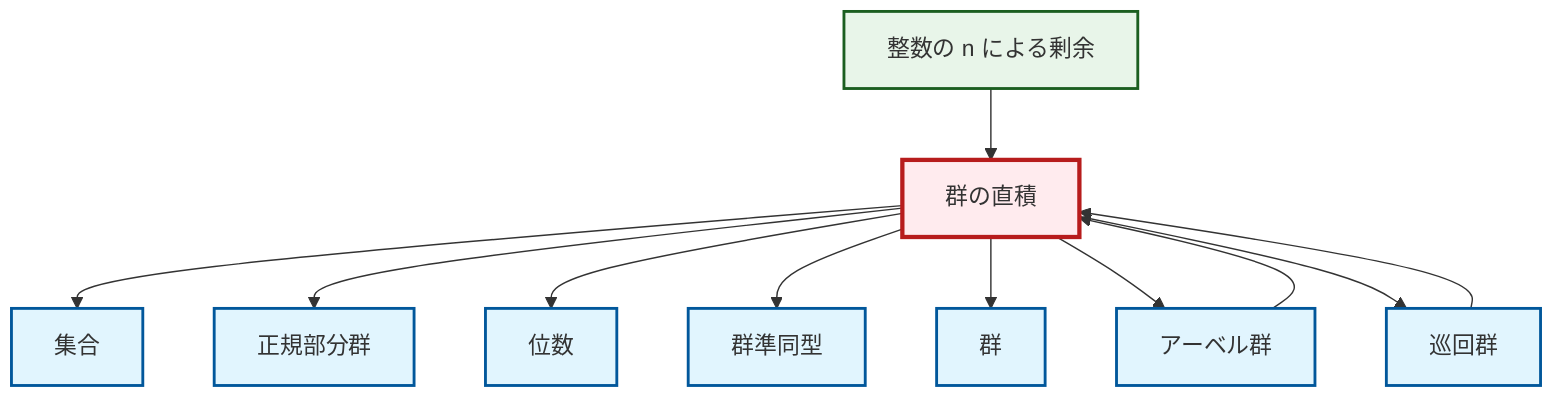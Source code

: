 graph TD
    classDef definition fill:#e1f5fe,stroke:#01579b,stroke-width:2px
    classDef theorem fill:#f3e5f5,stroke:#4a148c,stroke-width:2px
    classDef axiom fill:#fff3e0,stroke:#e65100,stroke-width:2px
    classDef example fill:#e8f5e9,stroke:#1b5e20,stroke-width:2px
    classDef current fill:#ffebee,stroke:#b71c1c,stroke-width:3px
    def-normal-subgroup["正規部分群"]:::definition
    def-group["群"]:::definition
    def-direct-product["群の直積"]:::definition
    def-homomorphism["群準同型"]:::definition
    ex-quotient-integers-mod-n["整数の n による剰余"]:::example
    def-abelian-group["アーベル群"]:::definition
    def-cyclic-group["巡回群"]:::definition
    def-order["位数"]:::definition
    def-set["集合"]:::definition
    def-cyclic-group --> def-direct-product
    def-direct-product --> def-set
    def-direct-product --> def-normal-subgroup
    def-direct-product --> def-order
    def-direct-product --> def-homomorphism
    ex-quotient-integers-mod-n --> def-direct-product
    def-abelian-group --> def-direct-product
    def-direct-product --> def-group
    def-direct-product --> def-abelian-group
    def-direct-product --> def-cyclic-group
    class def-direct-product current